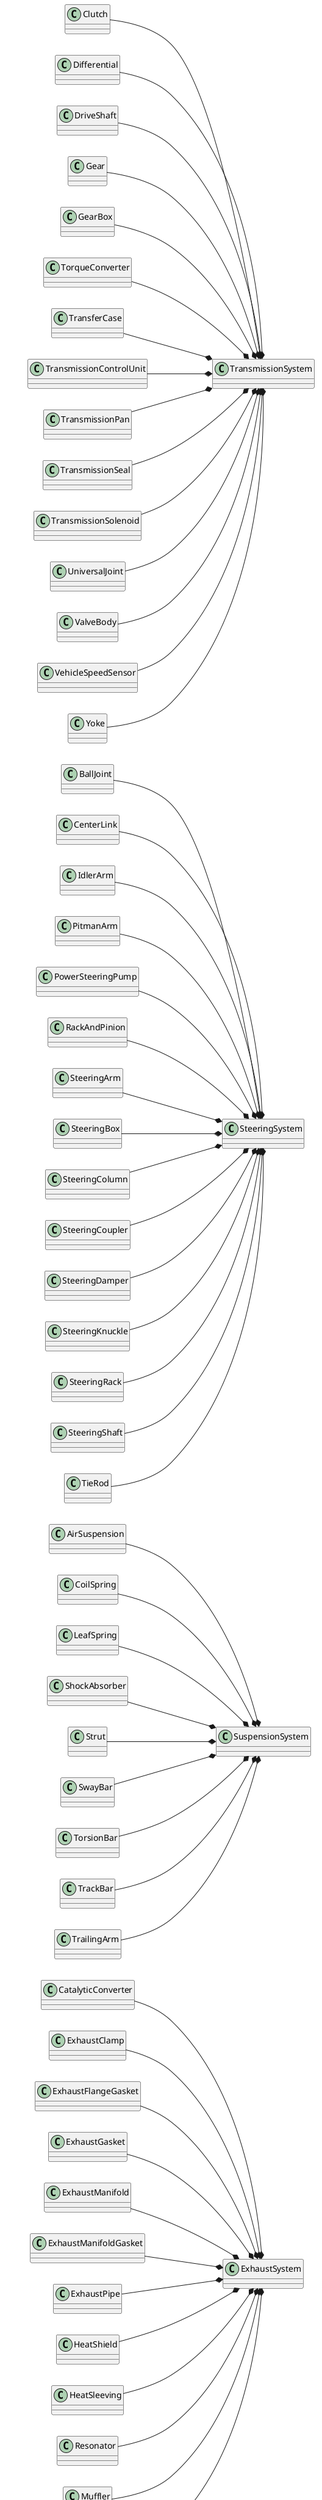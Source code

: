 @startuml

left to right direction

' Root classes
class Car
class Body
class ElectricalSupplySystem
class Gauge
class IgnitionSystem
class LightingSystem
class StartingSystem
class BrakingSystem
class Sensor
class Engine
class EngineCoolingSystem
class EngineOilSystem
class ExhaustSystem
class FuelSupplySystem
class SuspensionSystem
class SteeringSystem
class TransmissionSystem

' Body components
class Hood
class Bumper
class Door
class Window
class Windshield
class Roof
class Trunk
class Fender

Hood --* Body
Bumper --* Body
Door --* Body
Window --* Body
Windshield --* Body
Roof --* Body
Trunk --* Body
Fender --* Body

' ElectricalSupplySystem components
class Battery
class Alternator
class VoltageRegulator

Battery --* ElectricalSupplySystem
Alternator --* ElectricalSupplySystem
VoltageRegulator --* ElectricalSupplySystem

' Gauges
class FuelGauge
class Speedometer
class Tachometer
class Odometer
class OilPressureGauge
class TemperatureGauge
class Ammeter
class Voltmeter
class Dynamometer
class Manometer
class Clinometer
class Hydrometer
class WaterTemperatureGauge

FuelGauge --|> Gauge
Speedometer --|> Gauge
Tachometer --|> Gauge
Odometer --|> Gauge
OilPressureGauge --|> Gauge
TemperatureGauge --|> Gauge
Ammeter --|> Gauge
Voltmeter --|> Gauge
Dynamometer --|> Gauge
Manometer --|> Gauge
Clinometer --|> Gauge
Hydrometer --|> Gauge
WaterTemperatureGauge --|> Gauge

' IgnitionSystem components
class SparkingCable
class Distributor
class IgnitionCoil
class IgnitionBox
class IgnitionMagneto
class SparkPlug
class GlowPlug

SparkingCable --* IgnitionSystem
Distributor --* IgnitionSystem
IgnitionCoil --* IgnitionSystem
IgnitionBox --* IgnitionSystem
IgnitionMagneto --* IgnitionSystem
SparkPlug --* IgnitionSystem
GlowPlug --* IgnitionSystem

' LightingSystem components
class Headlight
class TailLight
class FogLight
class TurnSignalLight
class BrakeLight

Headlight --* LightingSystem
TailLight --* LightingSystem
FogLight --* LightingSystem
TurnSignalLight --* LightingSystem
BrakeLight --* LightingSystem

' StartingSystem components
class StarterMotor
class StarterSolenoid
class StarterDrive
class StarterRelay

StarterMotor --* StartingSystem
StarterSolenoid --* StartingSystem
StarterDrive --* StartingSystem
StarterRelay --* StartingSystem

' BrakingSystem components
class ABS
class AdjustingMechanism
class Anchor
class BleedNipple
class BrakeBackingPlate
class BrakeBackingPad
class BrakeCoolingDuct
class BrakeDisc
class BrakeFluid
class BrakeDrum
class BrakeLining
class BrakePad
class BrakePedal
class BrakePiston
class BrakePump
class BrakeRoll
class BrakeRotor
class BrakeServo
class BrakeShoe
class BrakeWarningLight
class CalibratedFrictionBrake
class Caliper
class CombinationValve
class DualCircuitBrakeSystem
class HoldDownSprings
class Hose
class HydraulicBoosterUnit
class LoadSensingValve
class MasterCylinder
class MeteringValve
class Handle
class PressureDifferentialValve
class ProportioningValve
class Reservoir
class ShoeReturnSpring
class Tyre
class VacuumBrakeBooster
class WheelCylinder
class WheelStud

ABS --* BrakingSystem
AdjustingMechanism --* BrakingSystem
Anchor --* BrakingSystem
BleedNipple --* BrakingSystem
BrakeBackingPlate --* BrakingSystem
BrakeBackingPad --* BrakingSystem
BrakeCoolingDuct --* BrakingSystem
BrakeDisc --* BrakingSystem
BrakeFluid --* BrakingSystem
BrakeDrum --* BrakingSystem
BrakeLining --* BrakingSystem
BrakePad --* BrakingSystem
BrakePedal --* BrakingSystem
BrakePiston --* BrakingSystem
BrakePump --* BrakingSystem
BrakeRoll --* BrakingSystem
BrakeRotor --* BrakingSystem
BrakeServo --* BrakingSystem
BrakeShoe --* BrakingSystem
BrakeWarningLight --* BrakingSystem
CalibratedFrictionBrake --* BrakingSystem
Caliper --* BrakingSystem
CombinationValve --* BrakingSystem
DualCircuitBrakeSystem --* BrakingSystem
HoldDownSprings --* BrakingSystem
Hose --* BrakingSystem
HydraulicBoosterUnit --* BrakingSystem
LoadSensingValve --* BrakingSystem
MasterCylinder --* BrakingSystem
MeteringValve --* BrakingSystem
Handle --* BrakingSystem
PressureDifferentialValve --* BrakingSystem
ProportioningValve --* BrakingSystem
Reservoir --* BrakingSystem
ShoeReturnSpring --* BrakingSystem
Tyre --* BrakingSystem
VacuumBrakeBooster --* BrakingSystem
WheelCylinder --* BrakingSystem
WheelStud --* BrakingSystem

' Sensors
class AirbagSensor
class ABSSensor
class AutomaticTransmissionSpeedSensor
class BrakeSensor
class CamshaftPositionSensor
class CoolantTemperatureSensor
class CrankshaftPositionSensor
class FuelLevelSensor
class FuelPressureSensor

AirbagSensor --|> Sensor
ABSSensor --|> Sensor
AutomaticTransmissionSpeedSensor --|> Sensor
BrakeSensor --|> Sensor
CamshaftPositionSensor --|> Sensor
CoolantTemperatureSensor --|> Sensor
CrankshaftPositionSensor --|> Sensor
FuelLevelSensor --|> Sensor
FuelPressureSensor --|> Sensor

' Engine components
class AccessoryBelt
class AirDuct
class AirFilter
class AirIntakeHose
class IntakeManifold
class Camshaft
class ConnectingRod
class CrankCase
class Crankshaft
class CrankPulley
class CylinderHead
class Distributor
class DriveBelt
class EngineBlock
class EngineCradle
class EngineValve
class Piston
class StarterMotor
class TimingBelt

AccessoryBelt --* Engine
AirDuct --* Engine
AirFilter --* Engine
AirIntakeHose --* Engine
IntakeManifold --* Engine
Camshaft --* Engine
ConnectingRod --* Engine
CrankCase --* Engine
Crankshaft --* Engine
CrankPulley --* Engine
CylinderHead --* Engine
Distributor --* Engine
DriveBelt --* Engine
EngineBlock --* Engine
EngineCradle --* Engine
EngineValve --* Engine
Piston --* Engine
StarterMotor --* Engine
TimingBelt --* Engine

' EngineCoolingSystem components
class AirBlower
class CoolantHose
class CoolingFan
class FanBlade
class FanBelt
class FanClutch
class Radiator
class WaterNeck
class WaterPipe
class WaterPump
class WaterPumpGasket
class WaterTank

AirBlower --* EngineCoolingSystem
CoolantHose --* EngineCoolingSystem
CoolingFan --* EngineCoolingSystem
FanBlade --* EngineCoolingSystem
FanBelt --* EngineCoolingSystem
FanClutch --* EngineCoolingSystem
Radiator --* EngineCoolingSystem
WaterNeck --* EngineCoolingSystem
WaterPipe --* EngineCoolingSystem
WaterPump --* EngineCoolingSystem
WaterPumpGasket --* EngineCoolingSystem
WaterTank --* EngineCoolingSystem

' EngineOilSystem components
class OilFilter
class OilPump
class OilTank
class OilGasket
class OilStainer

OilFilter --* EngineOilSystem
OilPump --* EngineOilSystem
OilTank --* EngineOilSystem
OilGasket --* EngineOilSystem
OilStainer --* EngineOilSystem

' ExhaustSystem components

class CatalyticConverter
class ExhaustClamp
class ExhaustFlangeGasket
class ExhaustGasket
class ExhaustManifold
class ExhaustManifoldGasket
class ExhaustPipe
class HeatShield
class HeatSleeving
class Resonator
class Muffler
class SpacerRing

CatalyticConverter --* ExhaustSystem
ExhaustClamp --* ExhaustSystem
ExhaustFlangeGasket --* ExhaustSystem
ExhaustGasket --* ExhaustSystem
ExhaustManifold --* ExhaustSystem
ExhaustManifoldGasket --* ExhaustSystem
ExhaustPipe --* ExhaustSystem
HeatShield --* ExhaustSystem
HeatSleeving --* ExhaustSystem
Resonator --* ExhaustSystem
Muffler --* ExhaustSystem
SpacerRing --* ExhaustSystem

' FuelSupplySystem components
class AirFilter
class Carburetor
class ChokeCable
class ExhaustGasRecirculationValve
class FuelCap
class FuelCell
class FuelCooler
class FuelDistributor
class FuelFilter
class FuelFilterSeal
class FuelInjector
class FuelInjectorNozzle
class FuelLine
class FuelPump
class FuelPumpGasket
class FuelPressureRegulator
class FuelRail
class FuelTank
class FuelWaterSeparator
class IntakeManifold
class IntakeManifoldGasket
class ThrottleBody

AirFilter --* FuelSupplySystem
Carburetor --* FuelSupplySystem
ChokeCable --* FuelSupplySystem
ExhaustGasRecirculationValve --* FuelSupplySystem
FuelCap --* FuelSupplySystem
FuelCell --* FuelSupplySystem
FuelCooler --* FuelSupplySystem
FuelDistributor --* FuelSupplySystem
FuelFilter --* FuelSupplySystem
FuelFilterSeal --* FuelSupplySystem
FuelInjector --* FuelSupplySystem
FuelInjectorNozzle --* FuelSupplySystem
FuelLine --* FuelSupplySystem
FuelPump --* FuelSupplySystem
FuelPumpGasket --* FuelSupplySystem
FuelPressureRegulator --* FuelSupplySystem
FuelRail --* FuelSupplySystem
FuelTank --* FuelSupplySystem
FuelWaterSeparator --* FuelSupplySystem
IntakeManifold --* FuelSupplySystem
IntakeManifoldGasket --* FuelSupplySystem
ThrottleBody --* FuelSupplySystem

' SuspensionSystem components
class AirSuspension
class CoilSpring
class LeafSpring
class ShockAbsorber
class Strut
class SwayBar
class TorsionBar
class TrackBar
class TrailingArm

AirSuspension --* SuspensionSystem
CoilSpring --* SuspensionSystem
LeafSpring --* SuspensionSystem
ShockAbsorber --* SuspensionSystem
Strut --* SuspensionSystem
SwayBar --* SuspensionSystem
TorsionBar --* SuspensionSystem
TrackBar --* SuspensionSystem
TrailingArm --* SuspensionSystem

' SteeringSystem components
class BallJoint
class CenterLink
class IdlerArm
class PitmanArm
class PowerSteeringPump
class RackAndPinion
class SteeringArm
class SteeringBox
class SteeringColumn
class SteeringCoupler
class SteeringDamper
class SteeringKnuckle
class SteeringRack
class SteeringShaft
class TieRod

BallJoint --* SteeringSystem
CenterLink --* SteeringSystem
IdlerArm --* SteeringSystem
PitmanArm --* SteeringSystem
PowerSteeringPump --* SteeringSystem
RackAndPinion --* SteeringSystem
SteeringArm --* SteeringSystem
SteeringBox --* SteeringSystem
SteeringColumn --* SteeringSystem
SteeringCoupler --* SteeringSystem
SteeringDamper --* SteeringSystem
SteeringKnuckle --* SteeringSystem
SteeringRack --* SteeringSystem
SteeringShaft --* SteeringSystem
TieRod --* SteeringSystem

' TransmissionSystem components
class Clutch
class Differential
class DriveShaft
class Gear
class GearBox
class TorqueConverter
class TransferCase
class TransmissionControlUnit
class TransmissionPan
class TransmissionSeal
class TransmissionSolenoid
class UniversalJoint
class ValveBody
class VehicleSpeedSensor
class Yoke

Clutch --* TransmissionSystem
Differential --* TransmissionSystem
DriveShaft --* TransmissionSystem
Gear --* TransmissionSystem
GearBox --* TransmissionSystem
TorqueConverter --* TransmissionSystem
TransferCase --* TransmissionSystem
TransmissionControlUnit --* TransmissionSystem
TransmissionPan --* TransmissionSystem
TransmissionSeal --* TransmissionSystem
TransmissionSolenoid --* TransmissionSystem
UniversalJoint --* TransmissionSystem
ValveBody --* TransmissionSystem
VehicleSpeedSensor --* TransmissionSystem
Yoke --* TransmissionSystem

@enduml
